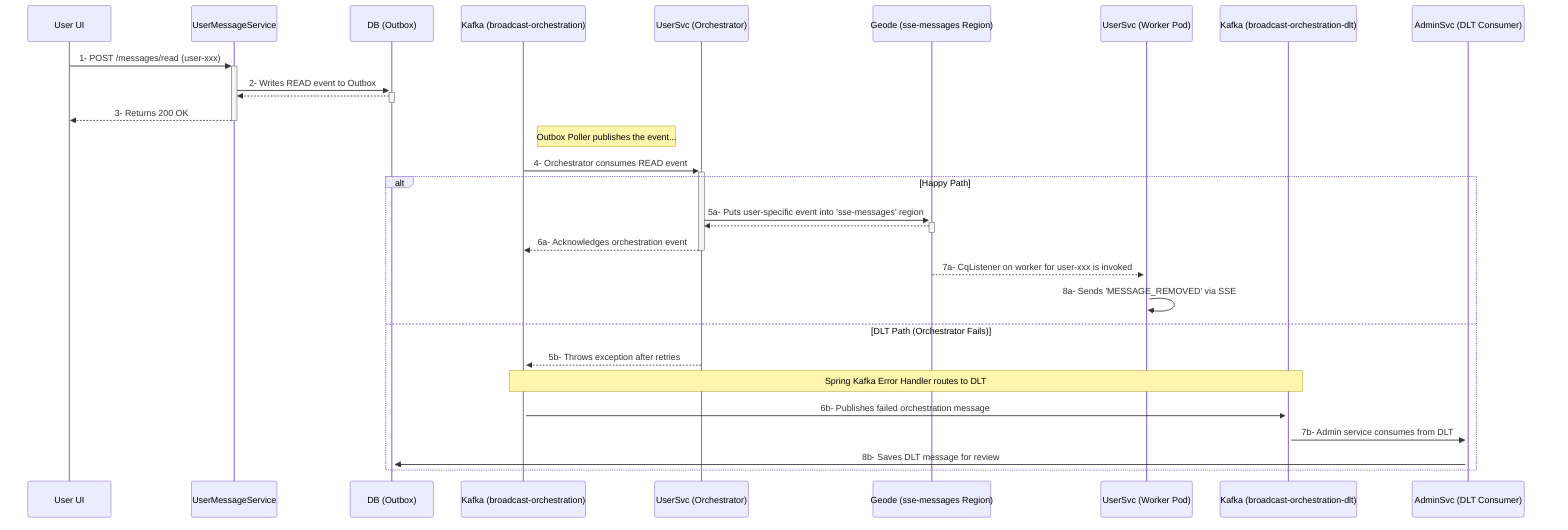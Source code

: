 sequenceDiagram
    participant UserUI as User UI
    participant UserSvc as UserMessageService
    participant DB as DB (Outbox)
    participant KafkaOrch as Kafka (broadcast-orchestration)
    participant Orchestrator as UserSvc (Orchestrator)
    participant Geode as Geode (sse-messages Region)
    participant Worker as UserSvc (Worker Pod)
    participant DLT as Kafka (broadcast-orchestration-dlt)
    participant DLTConsumer as AdminSvc (DLT Consumer)

    UserUI->>+UserSvc: 1- POST /messages/read (user-xxx)
    UserSvc->>+DB: 2- Writes READ event to Outbox
    DB-->>-UserSvc: 
    UserSvc-->>-UserUI: 3- Returns 200 OK

    Note right of KafkaOrch: Outbox Poller publishes the event...
    KafkaOrch->>+Orchestrator: 4- Orchestrator consumes READ event

    alt Happy Path
        Orchestrator->>+Geode: 5a- Puts user-specific event into 'sse-messages' region
        Geode-->>-Orchestrator: 
        Orchestrator-->>-KafkaOrch: 6a- Acknowledges orchestration event

        Geode-->>+Worker: 7a- CqListener on worker for user-xxx is invoked
        Worker->>Worker: 8a- Sends 'MESSAGE_REMOVED' via SSE
    else DLT Path (Orchestrator Fails)
        Orchestrator-->>+KafkaOrch: 5b- Throws exception after retries
        Note over KafkaOrch, DLT: Spring Kafka Error Handler routes to DLT
        KafkaOrch->>+DLT: 6b- Publishes failed orchestration message
        DLT->>+DLTConsumer: 7b- Admin service consumes from DLT
        DLTConsumer->>+DB: 8b- Saves DLT message for review
    end